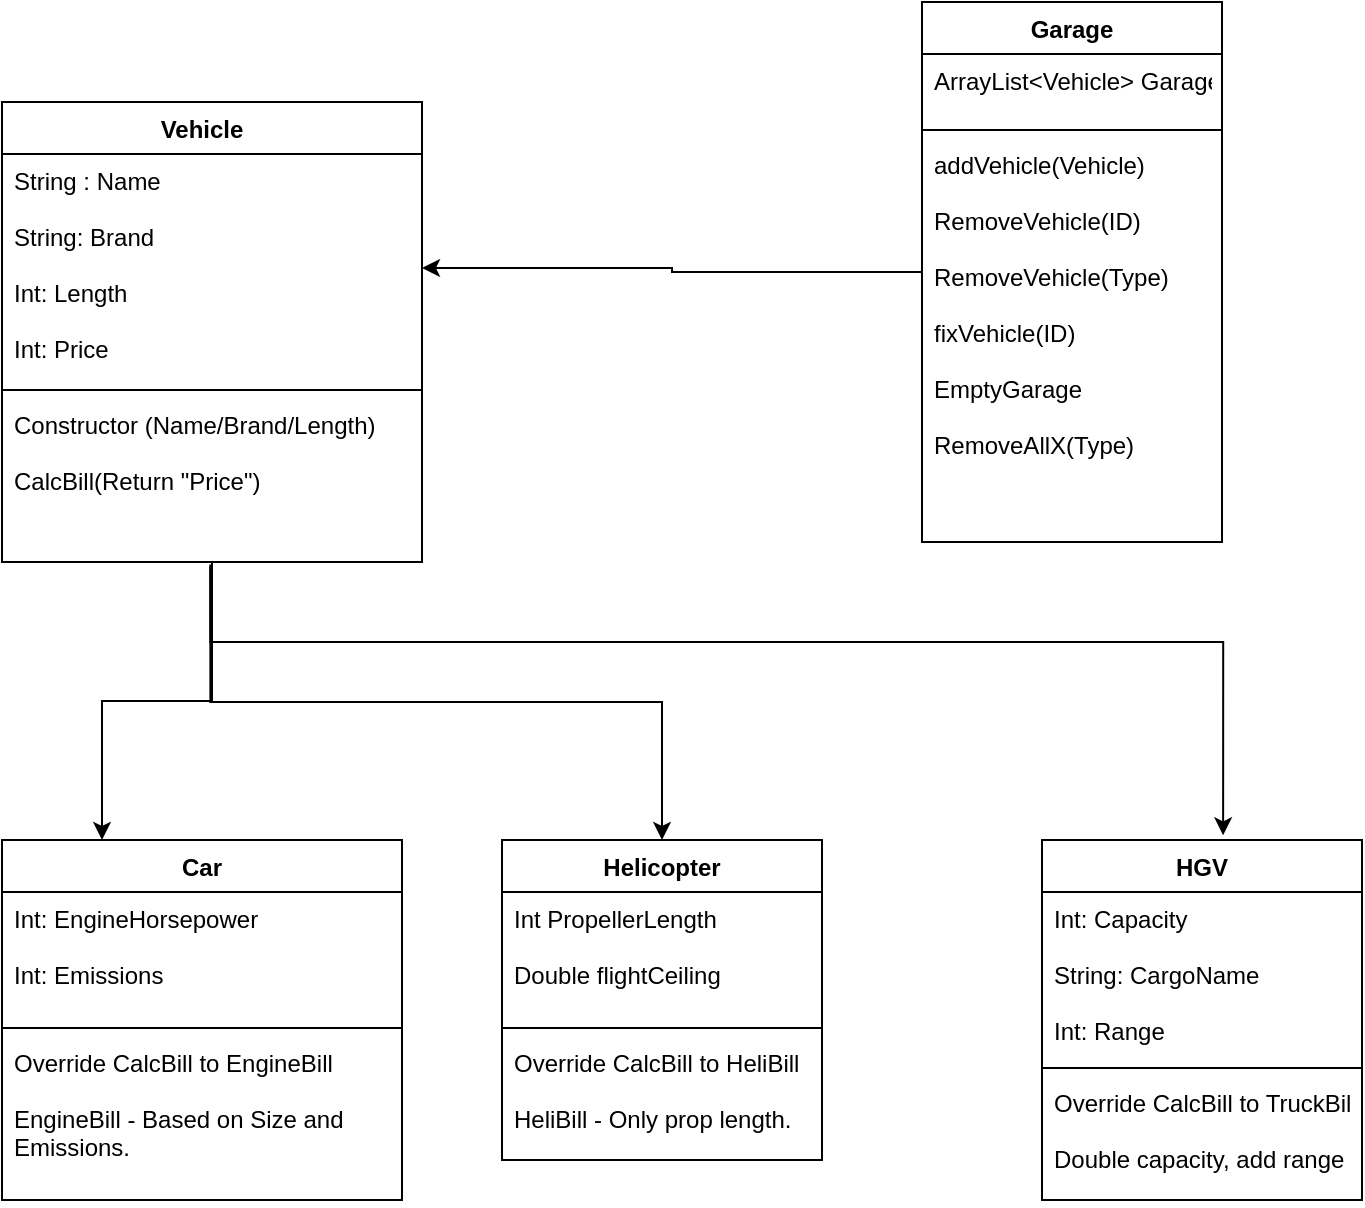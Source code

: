 <mxfile version="15.5.1" type="device"><diagram id="C5RBs43oDa-KdzZeNtuy" name="Page-1"><mxGraphModel dx="1830" dy="1033" grid="1" gridSize="10" guides="1" tooltips="1" connect="1" arrows="1" fold="1" page="1" pageScale="1" pageWidth="827" pageHeight="1169" math="0" shadow="0"><root><mxCell id="WIyWlLk6GJQsqaUBKTNV-0"/><mxCell id="WIyWlLk6GJQsqaUBKTNV-1" parent="WIyWlLk6GJQsqaUBKTNV-0"/><mxCell id="foZofjH0ZNxmh6CFELDe-35" style="edgeStyle=orthogonalEdgeStyle;rounded=0;orthogonalLoop=1;jettySize=auto;html=1;entryX=0.25;entryY=0;entryDx=0;entryDy=0;" edge="1" parent="WIyWlLk6GJQsqaUBKTNV-1" source="foZofjH0ZNxmh6CFELDe-9" target="foZofjH0ZNxmh6CFELDe-14"><mxGeometry relative="1" as="geometry"/></mxCell><mxCell id="foZofjH0ZNxmh6CFELDe-9" value="Vehicle   " style="swimlane;fontStyle=1;align=center;verticalAlign=top;childLayout=stackLayout;horizontal=1;startSize=26;horizontalStack=0;resizeParent=1;resizeParentMax=0;resizeLast=0;collapsible=1;marginBottom=0;" vertex="1" parent="WIyWlLk6GJQsqaUBKTNV-1"><mxGeometry x="30" y="130" width="210" height="230" as="geometry"/></mxCell><mxCell id="foZofjH0ZNxmh6CFELDe-10" value="String : Name&#10;&#10;String: Brand&#10;&#10;Int: Length&#10;&#10;Int: Price" style="text;strokeColor=none;fillColor=none;align=left;verticalAlign=top;spacingLeft=4;spacingRight=4;overflow=hidden;rotatable=0;points=[[0,0.5],[1,0.5]];portConstraint=eastwest;" vertex="1" parent="foZofjH0ZNxmh6CFELDe-9"><mxGeometry y="26" width="210" height="114" as="geometry"/></mxCell><mxCell id="foZofjH0ZNxmh6CFELDe-11" value="" style="line;strokeWidth=1;fillColor=none;align=left;verticalAlign=middle;spacingTop=-1;spacingLeft=3;spacingRight=3;rotatable=0;labelPosition=right;points=[];portConstraint=eastwest;" vertex="1" parent="foZofjH0ZNxmh6CFELDe-9"><mxGeometry y="140" width="210" height="8" as="geometry"/></mxCell><mxCell id="foZofjH0ZNxmh6CFELDe-12" value="Constructor (Name/Brand/Length)&#10;&#10;CalcBill(Return &quot;Price&quot;)" style="text;strokeColor=none;fillColor=none;align=left;verticalAlign=top;spacingLeft=4;spacingRight=4;overflow=hidden;rotatable=0;points=[[0,0.5],[1,0.5]];portConstraint=eastwest;" vertex="1" parent="foZofjH0ZNxmh6CFELDe-9"><mxGeometry y="148" width="210" height="82" as="geometry"/></mxCell><mxCell id="foZofjH0ZNxmh6CFELDe-14" value="Car" style="swimlane;fontStyle=1;align=center;verticalAlign=top;childLayout=stackLayout;horizontal=1;startSize=26;horizontalStack=0;resizeParent=1;resizeParentMax=0;resizeLast=0;collapsible=1;marginBottom=0;" vertex="1" parent="WIyWlLk6GJQsqaUBKTNV-1"><mxGeometry x="30" y="499" width="200" height="180" as="geometry"/></mxCell><mxCell id="foZofjH0ZNxmh6CFELDe-15" value="Int: EngineHorsepower&#10;&#10;Int: Emissions " style="text;strokeColor=none;fillColor=none;align=left;verticalAlign=top;spacingLeft=4;spacingRight=4;overflow=hidden;rotatable=0;points=[[0,0.5],[1,0.5]];portConstraint=eastwest;" vertex="1" parent="foZofjH0ZNxmh6CFELDe-14"><mxGeometry y="26" width="200" height="64" as="geometry"/></mxCell><mxCell id="foZofjH0ZNxmh6CFELDe-16" value="" style="line;strokeWidth=1;fillColor=none;align=left;verticalAlign=middle;spacingTop=-1;spacingLeft=3;spacingRight=3;rotatable=0;labelPosition=right;points=[];portConstraint=eastwest;" vertex="1" parent="foZofjH0ZNxmh6CFELDe-14"><mxGeometry y="90" width="200" height="8" as="geometry"/></mxCell><mxCell id="foZofjH0ZNxmh6CFELDe-17" value="Override CalcBill to EngineBill&#10;&#10;EngineBill - Based on Size and &#10;Emissions." style="text;strokeColor=none;fillColor=none;align=left;verticalAlign=top;spacingLeft=4;spacingRight=4;overflow=hidden;rotatable=0;points=[[0,0.5],[1,0.5]];portConstraint=eastwest;" vertex="1" parent="foZofjH0ZNxmh6CFELDe-14"><mxGeometry y="98" width="200" height="82" as="geometry"/></mxCell><mxCell id="foZofjH0ZNxmh6CFELDe-18" value="Helicopter" style="swimlane;fontStyle=1;align=center;verticalAlign=top;childLayout=stackLayout;horizontal=1;startSize=26;horizontalStack=0;resizeParent=1;resizeParentMax=0;resizeLast=0;collapsible=1;marginBottom=0;" vertex="1" parent="WIyWlLk6GJQsqaUBKTNV-1"><mxGeometry x="280" y="499" width="160" height="160" as="geometry"/></mxCell><mxCell id="foZofjH0ZNxmh6CFELDe-19" value="Int PropellerLength&#10;&#10;Double flightCeiling" style="text;strokeColor=none;fillColor=none;align=left;verticalAlign=top;spacingLeft=4;spacingRight=4;overflow=hidden;rotatable=0;points=[[0,0.5],[1,0.5]];portConstraint=eastwest;" vertex="1" parent="foZofjH0ZNxmh6CFELDe-18"><mxGeometry y="26" width="160" height="64" as="geometry"/></mxCell><mxCell id="foZofjH0ZNxmh6CFELDe-20" value="" style="line;strokeWidth=1;fillColor=none;align=left;verticalAlign=middle;spacingTop=-1;spacingLeft=3;spacingRight=3;rotatable=0;labelPosition=right;points=[];portConstraint=eastwest;" vertex="1" parent="foZofjH0ZNxmh6CFELDe-18"><mxGeometry y="90" width="160" height="8" as="geometry"/></mxCell><mxCell id="foZofjH0ZNxmh6CFELDe-21" value="Override CalcBill to HeliBill&#10;&#10;HeliBill - Only prop length." style="text;strokeColor=none;fillColor=none;align=left;verticalAlign=top;spacingLeft=4;spacingRight=4;overflow=hidden;rotatable=0;points=[[0,0.5],[1,0.5]];portConstraint=eastwest;" vertex="1" parent="foZofjH0ZNxmh6CFELDe-18"><mxGeometry y="98" width="160" height="62" as="geometry"/></mxCell><mxCell id="foZofjH0ZNxmh6CFELDe-25" value="HGV" style="swimlane;fontStyle=1;align=center;verticalAlign=top;childLayout=stackLayout;horizontal=1;startSize=26;horizontalStack=0;resizeParent=1;resizeParentMax=0;resizeLast=0;collapsible=1;marginBottom=0;" vertex="1" parent="WIyWlLk6GJQsqaUBKTNV-1"><mxGeometry x="550" y="499" width="160" height="180" as="geometry"/></mxCell><mxCell id="foZofjH0ZNxmh6CFELDe-26" value="Int: Capacity&#10;&#10;String: CargoName&#10;&#10;Int: Range" style="text;strokeColor=none;fillColor=none;align=left;verticalAlign=top;spacingLeft=4;spacingRight=4;overflow=hidden;rotatable=0;points=[[0,0.5],[1,0.5]];portConstraint=eastwest;" vertex="1" parent="foZofjH0ZNxmh6CFELDe-25"><mxGeometry y="26" width="160" height="84" as="geometry"/></mxCell><mxCell id="foZofjH0ZNxmh6CFELDe-27" value="" style="line;strokeWidth=1;fillColor=none;align=left;verticalAlign=middle;spacingTop=-1;spacingLeft=3;spacingRight=3;rotatable=0;labelPosition=right;points=[];portConstraint=eastwest;" vertex="1" parent="foZofjH0ZNxmh6CFELDe-25"><mxGeometry y="110" width="160" height="8" as="geometry"/></mxCell><mxCell id="foZofjH0ZNxmh6CFELDe-28" value="Override CalcBill to TruckBill&#10;&#10;Double capacity, add range" style="text;strokeColor=none;fillColor=none;align=left;verticalAlign=top;spacingLeft=4;spacingRight=4;overflow=hidden;rotatable=0;points=[[0,0.5],[1,0.5]];portConstraint=eastwest;" vertex="1" parent="foZofjH0ZNxmh6CFELDe-25"><mxGeometry y="118" width="160" height="62" as="geometry"/></mxCell><mxCell id="foZofjH0ZNxmh6CFELDe-38" style="edgeStyle=orthogonalEdgeStyle;rounded=0;orthogonalLoop=1;jettySize=auto;html=1;entryX=1;entryY=0.5;entryDx=0;entryDy=0;" edge="1" parent="WIyWlLk6GJQsqaUBKTNV-1" source="foZofjH0ZNxmh6CFELDe-30" target="foZofjH0ZNxmh6CFELDe-10"><mxGeometry relative="1" as="geometry"/></mxCell><mxCell id="foZofjH0ZNxmh6CFELDe-30" value="Garage" style="swimlane;fontStyle=1;align=center;verticalAlign=top;childLayout=stackLayout;horizontal=1;startSize=26;horizontalStack=0;resizeParent=1;resizeParentMax=0;resizeLast=0;collapsible=1;marginBottom=0;" vertex="1" parent="WIyWlLk6GJQsqaUBKTNV-1"><mxGeometry x="490" y="80" width="150" height="270" as="geometry"/></mxCell><mxCell id="foZofjH0ZNxmh6CFELDe-31" value="ArrayList&lt;Vehicle&gt; Garage" style="text;strokeColor=none;fillColor=none;align=left;verticalAlign=top;spacingLeft=4;spacingRight=4;overflow=hidden;rotatable=0;points=[[0,0.5],[1,0.5]];portConstraint=eastwest;" vertex="1" parent="foZofjH0ZNxmh6CFELDe-30"><mxGeometry y="26" width="150" height="34" as="geometry"/></mxCell><mxCell id="foZofjH0ZNxmh6CFELDe-32" value="" style="line;strokeWidth=1;fillColor=none;align=left;verticalAlign=middle;spacingTop=-1;spacingLeft=3;spacingRight=3;rotatable=0;labelPosition=right;points=[];portConstraint=eastwest;" vertex="1" parent="foZofjH0ZNxmh6CFELDe-30"><mxGeometry y="60" width="150" height="8" as="geometry"/></mxCell><mxCell id="foZofjH0ZNxmh6CFELDe-33" value="addVehicle(Vehicle)&#10;&#10;RemoveVehicle(ID)&#10;&#10;RemoveVehicle(Type)&#10;&#10;fixVehicle(ID)&#10;&#10;EmptyGarage&#10;&#10;RemoveAllX(Type)" style="text;strokeColor=none;fillColor=none;align=left;verticalAlign=top;spacingLeft=4;spacingRight=4;overflow=hidden;rotatable=0;points=[[0,0.5],[1,0.5]];portConstraint=eastwest;" vertex="1" parent="foZofjH0ZNxmh6CFELDe-30"><mxGeometry y="68" width="150" height="202" as="geometry"/></mxCell><mxCell id="foZofjH0ZNxmh6CFELDe-36" style="edgeStyle=orthogonalEdgeStyle;rounded=0;orthogonalLoop=1;jettySize=auto;html=1;entryX=0.5;entryY=0;entryDx=0;entryDy=0;exitX=0.496;exitY=1.027;exitDx=0;exitDy=0;exitPerimeter=0;" edge="1" parent="WIyWlLk6GJQsqaUBKTNV-1" source="foZofjH0ZNxmh6CFELDe-12" target="foZofjH0ZNxmh6CFELDe-18"><mxGeometry relative="1" as="geometry"><mxPoint x="135" y="360" as="sourcePoint"/><mxPoint x="80" y="499" as="targetPoint"/><Array as="points"><mxPoint x="134" y="430"/><mxPoint x="360" y="430"/></Array></mxGeometry></mxCell><mxCell id="foZofjH0ZNxmh6CFELDe-37" style="edgeStyle=orthogonalEdgeStyle;rounded=0;orthogonalLoop=1;jettySize=auto;html=1;exitX=0.496;exitY=1.016;exitDx=0;exitDy=0;exitPerimeter=0;entryX=0.566;entryY=-0.013;entryDx=0;entryDy=0;entryPerimeter=0;" edge="1" parent="WIyWlLk6GJQsqaUBKTNV-1" source="foZofjH0ZNxmh6CFELDe-12" target="foZofjH0ZNxmh6CFELDe-25"><mxGeometry relative="1" as="geometry"><mxPoint x="145" y="370" as="sourcePoint"/><mxPoint x="430" y="480" as="targetPoint"/><Array as="points"><mxPoint x="134" y="400"/><mxPoint x="641" y="400"/></Array></mxGeometry></mxCell></root></mxGraphModel></diagram></mxfile>
